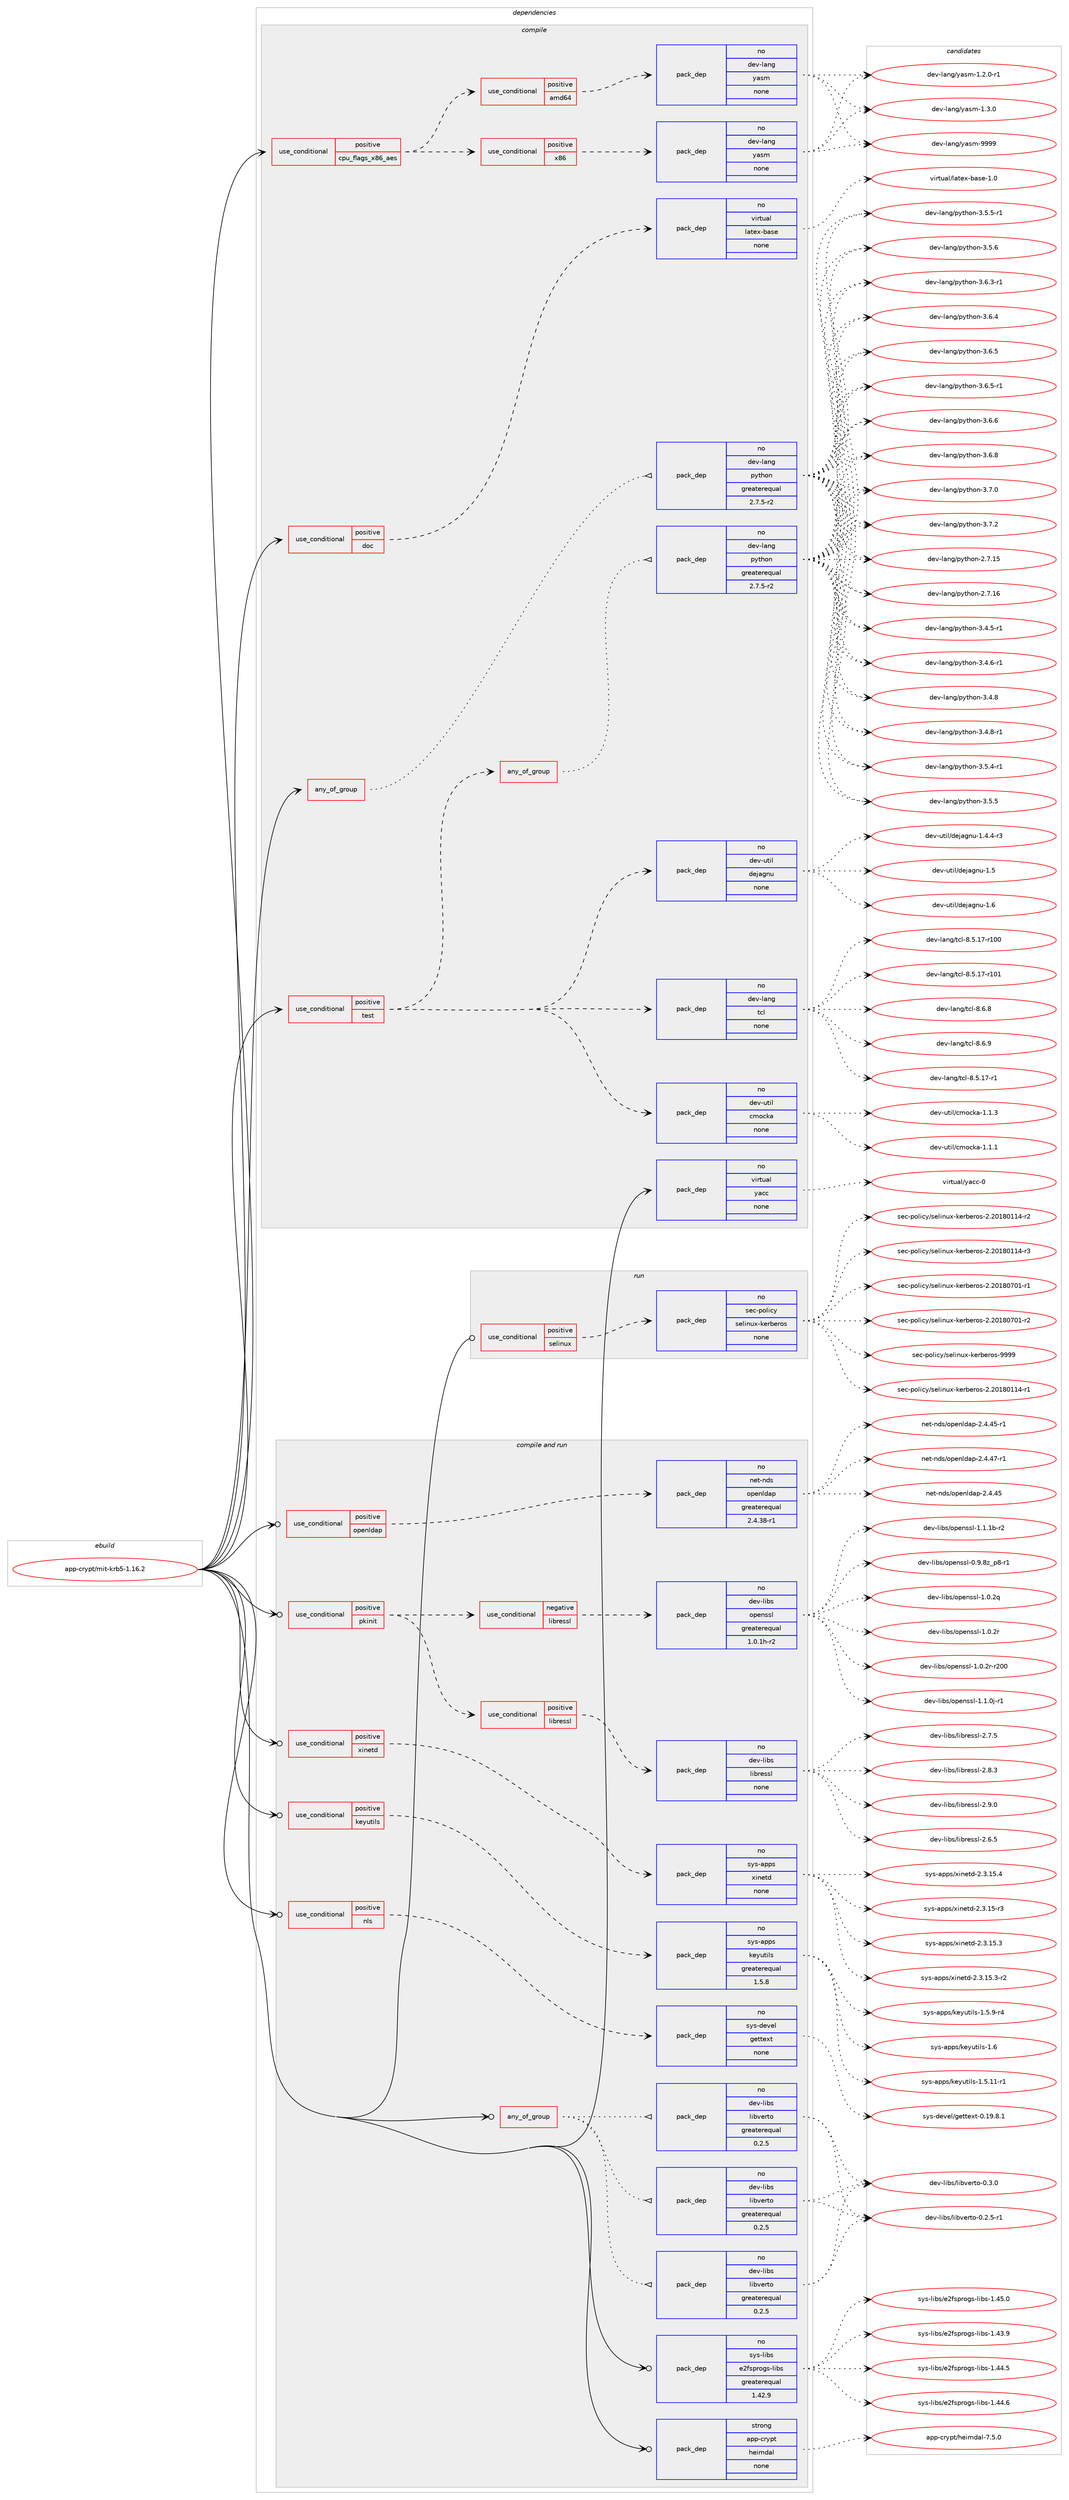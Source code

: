 digraph prolog {

# *************
# Graph options
# *************

newrank=true;
concentrate=true;
compound=true;
graph [rankdir=LR,fontname=Helvetica,fontsize=10,ranksep=1.5];#, ranksep=2.5, nodesep=0.2];
edge  [arrowhead=vee];
node  [fontname=Helvetica,fontsize=10];

# **********
# The ebuild
# **********

subgraph cluster_leftcol {
color=gray;
rank=same;
label=<<i>ebuild</i>>;
id [label="app-crypt/mit-krb5-1.16.2", color=red, width=4, href="../app-crypt/mit-krb5-1.16.2.svg"];
}

# ****************
# The dependencies
# ****************

subgraph cluster_midcol {
color=gray;
label=<<i>dependencies</i>>;
subgraph cluster_compile {
fillcolor="#eeeeee";
style=filled;
label=<<i>compile</i>>;
subgraph any19314 {
dependency1276328 [label=<<TABLE BORDER="0" CELLBORDER="1" CELLSPACING="0" CELLPADDING="4"><TR><TD CELLPADDING="10">any_of_group</TD></TR></TABLE>>, shape=none, color=red];subgraph pack908661 {
dependency1276329 [label=<<TABLE BORDER="0" CELLBORDER="1" CELLSPACING="0" CELLPADDING="4" WIDTH="220"><TR><TD ROWSPAN="6" CELLPADDING="30">pack_dep</TD></TR><TR><TD WIDTH="110">no</TD></TR><TR><TD>dev-lang</TD></TR><TR><TD>python</TD></TR><TR><TD>greaterequal</TD></TR><TR><TD>2.7.5-r2</TD></TR></TABLE>>, shape=none, color=blue];
}
dependency1276328:e -> dependency1276329:w [weight=20,style="dotted",arrowhead="oinv"];
}
id:e -> dependency1276328:w [weight=20,style="solid",arrowhead="vee"];
subgraph cond347826 {
dependency1276330 [label=<<TABLE BORDER="0" CELLBORDER="1" CELLSPACING="0" CELLPADDING="4"><TR><TD ROWSPAN="3" CELLPADDING="10">use_conditional</TD></TR><TR><TD>positive</TD></TR><TR><TD>cpu_flags_x86_aes</TD></TR></TABLE>>, shape=none, color=red];
subgraph cond347827 {
dependency1276331 [label=<<TABLE BORDER="0" CELLBORDER="1" CELLSPACING="0" CELLPADDING="4"><TR><TD ROWSPAN="3" CELLPADDING="10">use_conditional</TD></TR><TR><TD>positive</TD></TR><TR><TD>amd64</TD></TR></TABLE>>, shape=none, color=red];
subgraph pack908662 {
dependency1276332 [label=<<TABLE BORDER="0" CELLBORDER="1" CELLSPACING="0" CELLPADDING="4" WIDTH="220"><TR><TD ROWSPAN="6" CELLPADDING="30">pack_dep</TD></TR><TR><TD WIDTH="110">no</TD></TR><TR><TD>dev-lang</TD></TR><TR><TD>yasm</TD></TR><TR><TD>none</TD></TR><TR><TD></TD></TR></TABLE>>, shape=none, color=blue];
}
dependency1276331:e -> dependency1276332:w [weight=20,style="dashed",arrowhead="vee"];
}
dependency1276330:e -> dependency1276331:w [weight=20,style="dashed",arrowhead="vee"];
subgraph cond347828 {
dependency1276333 [label=<<TABLE BORDER="0" CELLBORDER="1" CELLSPACING="0" CELLPADDING="4"><TR><TD ROWSPAN="3" CELLPADDING="10">use_conditional</TD></TR><TR><TD>positive</TD></TR><TR><TD>x86</TD></TR></TABLE>>, shape=none, color=red];
subgraph pack908663 {
dependency1276334 [label=<<TABLE BORDER="0" CELLBORDER="1" CELLSPACING="0" CELLPADDING="4" WIDTH="220"><TR><TD ROWSPAN="6" CELLPADDING="30">pack_dep</TD></TR><TR><TD WIDTH="110">no</TD></TR><TR><TD>dev-lang</TD></TR><TR><TD>yasm</TD></TR><TR><TD>none</TD></TR><TR><TD></TD></TR></TABLE>>, shape=none, color=blue];
}
dependency1276333:e -> dependency1276334:w [weight=20,style="dashed",arrowhead="vee"];
}
dependency1276330:e -> dependency1276333:w [weight=20,style="dashed",arrowhead="vee"];
}
id:e -> dependency1276330:w [weight=20,style="solid",arrowhead="vee"];
subgraph cond347829 {
dependency1276335 [label=<<TABLE BORDER="0" CELLBORDER="1" CELLSPACING="0" CELLPADDING="4"><TR><TD ROWSPAN="3" CELLPADDING="10">use_conditional</TD></TR><TR><TD>positive</TD></TR><TR><TD>doc</TD></TR></TABLE>>, shape=none, color=red];
subgraph pack908664 {
dependency1276336 [label=<<TABLE BORDER="0" CELLBORDER="1" CELLSPACING="0" CELLPADDING="4" WIDTH="220"><TR><TD ROWSPAN="6" CELLPADDING="30">pack_dep</TD></TR><TR><TD WIDTH="110">no</TD></TR><TR><TD>virtual</TD></TR><TR><TD>latex-base</TD></TR><TR><TD>none</TD></TR><TR><TD></TD></TR></TABLE>>, shape=none, color=blue];
}
dependency1276335:e -> dependency1276336:w [weight=20,style="dashed",arrowhead="vee"];
}
id:e -> dependency1276335:w [weight=20,style="solid",arrowhead="vee"];
subgraph cond347830 {
dependency1276337 [label=<<TABLE BORDER="0" CELLBORDER="1" CELLSPACING="0" CELLPADDING="4"><TR><TD ROWSPAN="3" CELLPADDING="10">use_conditional</TD></TR><TR><TD>positive</TD></TR><TR><TD>test</TD></TR></TABLE>>, shape=none, color=red];
subgraph any19315 {
dependency1276338 [label=<<TABLE BORDER="0" CELLBORDER="1" CELLSPACING="0" CELLPADDING="4"><TR><TD CELLPADDING="10">any_of_group</TD></TR></TABLE>>, shape=none, color=red];subgraph pack908665 {
dependency1276339 [label=<<TABLE BORDER="0" CELLBORDER="1" CELLSPACING="0" CELLPADDING="4" WIDTH="220"><TR><TD ROWSPAN="6" CELLPADDING="30">pack_dep</TD></TR><TR><TD WIDTH="110">no</TD></TR><TR><TD>dev-lang</TD></TR><TR><TD>python</TD></TR><TR><TD>greaterequal</TD></TR><TR><TD>2.7.5-r2</TD></TR></TABLE>>, shape=none, color=blue];
}
dependency1276338:e -> dependency1276339:w [weight=20,style="dotted",arrowhead="oinv"];
}
dependency1276337:e -> dependency1276338:w [weight=20,style="dashed",arrowhead="vee"];
subgraph pack908666 {
dependency1276340 [label=<<TABLE BORDER="0" CELLBORDER="1" CELLSPACING="0" CELLPADDING="4" WIDTH="220"><TR><TD ROWSPAN="6" CELLPADDING="30">pack_dep</TD></TR><TR><TD WIDTH="110">no</TD></TR><TR><TD>dev-lang</TD></TR><TR><TD>tcl</TD></TR><TR><TD>none</TD></TR><TR><TD></TD></TR></TABLE>>, shape=none, color=blue];
}
dependency1276337:e -> dependency1276340:w [weight=20,style="dashed",arrowhead="vee"];
subgraph pack908667 {
dependency1276341 [label=<<TABLE BORDER="0" CELLBORDER="1" CELLSPACING="0" CELLPADDING="4" WIDTH="220"><TR><TD ROWSPAN="6" CELLPADDING="30">pack_dep</TD></TR><TR><TD WIDTH="110">no</TD></TR><TR><TD>dev-util</TD></TR><TR><TD>dejagnu</TD></TR><TR><TD>none</TD></TR><TR><TD></TD></TR></TABLE>>, shape=none, color=blue];
}
dependency1276337:e -> dependency1276341:w [weight=20,style="dashed",arrowhead="vee"];
subgraph pack908668 {
dependency1276342 [label=<<TABLE BORDER="0" CELLBORDER="1" CELLSPACING="0" CELLPADDING="4" WIDTH="220"><TR><TD ROWSPAN="6" CELLPADDING="30">pack_dep</TD></TR><TR><TD WIDTH="110">no</TD></TR><TR><TD>dev-util</TD></TR><TR><TD>cmocka</TD></TR><TR><TD>none</TD></TR><TR><TD></TD></TR></TABLE>>, shape=none, color=blue];
}
dependency1276337:e -> dependency1276342:w [weight=20,style="dashed",arrowhead="vee"];
}
id:e -> dependency1276337:w [weight=20,style="solid",arrowhead="vee"];
subgraph pack908669 {
dependency1276343 [label=<<TABLE BORDER="0" CELLBORDER="1" CELLSPACING="0" CELLPADDING="4" WIDTH="220"><TR><TD ROWSPAN="6" CELLPADDING="30">pack_dep</TD></TR><TR><TD WIDTH="110">no</TD></TR><TR><TD>virtual</TD></TR><TR><TD>yacc</TD></TR><TR><TD>none</TD></TR><TR><TD></TD></TR></TABLE>>, shape=none, color=blue];
}
id:e -> dependency1276343:w [weight=20,style="solid",arrowhead="vee"];
}
subgraph cluster_compileandrun {
fillcolor="#eeeeee";
style=filled;
label=<<i>compile and run</i>>;
subgraph any19316 {
dependency1276344 [label=<<TABLE BORDER="0" CELLBORDER="1" CELLSPACING="0" CELLPADDING="4"><TR><TD CELLPADDING="10">any_of_group</TD></TR></TABLE>>, shape=none, color=red];subgraph pack908670 {
dependency1276345 [label=<<TABLE BORDER="0" CELLBORDER="1" CELLSPACING="0" CELLPADDING="4" WIDTH="220"><TR><TD ROWSPAN="6" CELLPADDING="30">pack_dep</TD></TR><TR><TD WIDTH="110">no</TD></TR><TR><TD>dev-libs</TD></TR><TR><TD>libverto</TD></TR><TR><TD>greaterequal</TD></TR><TR><TD>0.2.5</TD></TR></TABLE>>, shape=none, color=blue];
}
dependency1276344:e -> dependency1276345:w [weight=20,style="dotted",arrowhead="oinv"];
subgraph pack908671 {
dependency1276346 [label=<<TABLE BORDER="0" CELLBORDER="1" CELLSPACING="0" CELLPADDING="4" WIDTH="220"><TR><TD ROWSPAN="6" CELLPADDING="30">pack_dep</TD></TR><TR><TD WIDTH="110">no</TD></TR><TR><TD>dev-libs</TD></TR><TR><TD>libverto</TD></TR><TR><TD>greaterequal</TD></TR><TR><TD>0.2.5</TD></TR></TABLE>>, shape=none, color=blue];
}
dependency1276344:e -> dependency1276346:w [weight=20,style="dotted",arrowhead="oinv"];
subgraph pack908672 {
dependency1276347 [label=<<TABLE BORDER="0" CELLBORDER="1" CELLSPACING="0" CELLPADDING="4" WIDTH="220"><TR><TD ROWSPAN="6" CELLPADDING="30">pack_dep</TD></TR><TR><TD WIDTH="110">no</TD></TR><TR><TD>dev-libs</TD></TR><TR><TD>libverto</TD></TR><TR><TD>greaterequal</TD></TR><TR><TD>0.2.5</TD></TR></TABLE>>, shape=none, color=blue];
}
dependency1276344:e -> dependency1276347:w [weight=20,style="dotted",arrowhead="oinv"];
}
id:e -> dependency1276344:w [weight=20,style="solid",arrowhead="odotvee"];
subgraph cond347831 {
dependency1276348 [label=<<TABLE BORDER="0" CELLBORDER="1" CELLSPACING="0" CELLPADDING="4"><TR><TD ROWSPAN="3" CELLPADDING="10">use_conditional</TD></TR><TR><TD>positive</TD></TR><TR><TD>keyutils</TD></TR></TABLE>>, shape=none, color=red];
subgraph pack908673 {
dependency1276349 [label=<<TABLE BORDER="0" CELLBORDER="1" CELLSPACING="0" CELLPADDING="4" WIDTH="220"><TR><TD ROWSPAN="6" CELLPADDING="30">pack_dep</TD></TR><TR><TD WIDTH="110">no</TD></TR><TR><TD>sys-apps</TD></TR><TR><TD>keyutils</TD></TR><TR><TD>greaterequal</TD></TR><TR><TD>1.5.8</TD></TR></TABLE>>, shape=none, color=blue];
}
dependency1276348:e -> dependency1276349:w [weight=20,style="dashed",arrowhead="vee"];
}
id:e -> dependency1276348:w [weight=20,style="solid",arrowhead="odotvee"];
subgraph cond347832 {
dependency1276350 [label=<<TABLE BORDER="0" CELLBORDER="1" CELLSPACING="0" CELLPADDING="4"><TR><TD ROWSPAN="3" CELLPADDING="10">use_conditional</TD></TR><TR><TD>positive</TD></TR><TR><TD>nls</TD></TR></TABLE>>, shape=none, color=red];
subgraph pack908674 {
dependency1276351 [label=<<TABLE BORDER="0" CELLBORDER="1" CELLSPACING="0" CELLPADDING="4" WIDTH="220"><TR><TD ROWSPAN="6" CELLPADDING="30">pack_dep</TD></TR><TR><TD WIDTH="110">no</TD></TR><TR><TD>sys-devel</TD></TR><TR><TD>gettext</TD></TR><TR><TD>none</TD></TR><TR><TD></TD></TR></TABLE>>, shape=none, color=blue];
}
dependency1276350:e -> dependency1276351:w [weight=20,style="dashed",arrowhead="vee"];
}
id:e -> dependency1276350:w [weight=20,style="solid",arrowhead="odotvee"];
subgraph cond347833 {
dependency1276352 [label=<<TABLE BORDER="0" CELLBORDER="1" CELLSPACING="0" CELLPADDING="4"><TR><TD ROWSPAN="3" CELLPADDING="10">use_conditional</TD></TR><TR><TD>positive</TD></TR><TR><TD>openldap</TD></TR></TABLE>>, shape=none, color=red];
subgraph pack908675 {
dependency1276353 [label=<<TABLE BORDER="0" CELLBORDER="1" CELLSPACING="0" CELLPADDING="4" WIDTH="220"><TR><TD ROWSPAN="6" CELLPADDING="30">pack_dep</TD></TR><TR><TD WIDTH="110">no</TD></TR><TR><TD>net-nds</TD></TR><TR><TD>openldap</TD></TR><TR><TD>greaterequal</TD></TR><TR><TD>2.4.38-r1</TD></TR></TABLE>>, shape=none, color=blue];
}
dependency1276352:e -> dependency1276353:w [weight=20,style="dashed",arrowhead="vee"];
}
id:e -> dependency1276352:w [weight=20,style="solid",arrowhead="odotvee"];
subgraph cond347834 {
dependency1276354 [label=<<TABLE BORDER="0" CELLBORDER="1" CELLSPACING="0" CELLPADDING="4"><TR><TD ROWSPAN="3" CELLPADDING="10">use_conditional</TD></TR><TR><TD>positive</TD></TR><TR><TD>pkinit</TD></TR></TABLE>>, shape=none, color=red];
subgraph cond347835 {
dependency1276355 [label=<<TABLE BORDER="0" CELLBORDER="1" CELLSPACING="0" CELLPADDING="4"><TR><TD ROWSPAN="3" CELLPADDING="10">use_conditional</TD></TR><TR><TD>negative</TD></TR><TR><TD>libressl</TD></TR></TABLE>>, shape=none, color=red];
subgraph pack908676 {
dependency1276356 [label=<<TABLE BORDER="0" CELLBORDER="1" CELLSPACING="0" CELLPADDING="4" WIDTH="220"><TR><TD ROWSPAN="6" CELLPADDING="30">pack_dep</TD></TR><TR><TD WIDTH="110">no</TD></TR><TR><TD>dev-libs</TD></TR><TR><TD>openssl</TD></TR><TR><TD>greaterequal</TD></TR><TR><TD>1.0.1h-r2</TD></TR></TABLE>>, shape=none, color=blue];
}
dependency1276355:e -> dependency1276356:w [weight=20,style="dashed",arrowhead="vee"];
}
dependency1276354:e -> dependency1276355:w [weight=20,style="dashed",arrowhead="vee"];
subgraph cond347836 {
dependency1276357 [label=<<TABLE BORDER="0" CELLBORDER="1" CELLSPACING="0" CELLPADDING="4"><TR><TD ROWSPAN="3" CELLPADDING="10">use_conditional</TD></TR><TR><TD>positive</TD></TR><TR><TD>libressl</TD></TR></TABLE>>, shape=none, color=red];
subgraph pack908677 {
dependency1276358 [label=<<TABLE BORDER="0" CELLBORDER="1" CELLSPACING="0" CELLPADDING="4" WIDTH="220"><TR><TD ROWSPAN="6" CELLPADDING="30">pack_dep</TD></TR><TR><TD WIDTH="110">no</TD></TR><TR><TD>dev-libs</TD></TR><TR><TD>libressl</TD></TR><TR><TD>none</TD></TR><TR><TD></TD></TR></TABLE>>, shape=none, color=blue];
}
dependency1276357:e -> dependency1276358:w [weight=20,style="dashed",arrowhead="vee"];
}
dependency1276354:e -> dependency1276357:w [weight=20,style="dashed",arrowhead="vee"];
}
id:e -> dependency1276354:w [weight=20,style="solid",arrowhead="odotvee"];
subgraph cond347837 {
dependency1276359 [label=<<TABLE BORDER="0" CELLBORDER="1" CELLSPACING="0" CELLPADDING="4"><TR><TD ROWSPAN="3" CELLPADDING="10">use_conditional</TD></TR><TR><TD>positive</TD></TR><TR><TD>xinetd</TD></TR></TABLE>>, shape=none, color=red];
subgraph pack908678 {
dependency1276360 [label=<<TABLE BORDER="0" CELLBORDER="1" CELLSPACING="0" CELLPADDING="4" WIDTH="220"><TR><TD ROWSPAN="6" CELLPADDING="30">pack_dep</TD></TR><TR><TD WIDTH="110">no</TD></TR><TR><TD>sys-apps</TD></TR><TR><TD>xinetd</TD></TR><TR><TD>none</TD></TR><TR><TD></TD></TR></TABLE>>, shape=none, color=blue];
}
dependency1276359:e -> dependency1276360:w [weight=20,style="dashed",arrowhead="vee"];
}
id:e -> dependency1276359:w [weight=20,style="solid",arrowhead="odotvee"];
subgraph pack908679 {
dependency1276361 [label=<<TABLE BORDER="0" CELLBORDER="1" CELLSPACING="0" CELLPADDING="4" WIDTH="220"><TR><TD ROWSPAN="6" CELLPADDING="30">pack_dep</TD></TR><TR><TD WIDTH="110">no</TD></TR><TR><TD>sys-libs</TD></TR><TR><TD>e2fsprogs-libs</TD></TR><TR><TD>greaterequal</TD></TR><TR><TD>1.42.9</TD></TR></TABLE>>, shape=none, color=blue];
}
id:e -> dependency1276361:w [weight=20,style="solid",arrowhead="odotvee"];
subgraph pack908680 {
dependency1276362 [label=<<TABLE BORDER="0" CELLBORDER="1" CELLSPACING="0" CELLPADDING="4" WIDTH="220"><TR><TD ROWSPAN="6" CELLPADDING="30">pack_dep</TD></TR><TR><TD WIDTH="110">strong</TD></TR><TR><TD>app-crypt</TD></TR><TR><TD>heimdal</TD></TR><TR><TD>none</TD></TR><TR><TD></TD></TR></TABLE>>, shape=none, color=blue];
}
id:e -> dependency1276362:w [weight=20,style="solid",arrowhead="odotvee"];
}
subgraph cluster_run {
fillcolor="#eeeeee";
style=filled;
label=<<i>run</i>>;
subgraph cond347838 {
dependency1276363 [label=<<TABLE BORDER="0" CELLBORDER="1" CELLSPACING="0" CELLPADDING="4"><TR><TD ROWSPAN="3" CELLPADDING="10">use_conditional</TD></TR><TR><TD>positive</TD></TR><TR><TD>selinux</TD></TR></TABLE>>, shape=none, color=red];
subgraph pack908681 {
dependency1276364 [label=<<TABLE BORDER="0" CELLBORDER="1" CELLSPACING="0" CELLPADDING="4" WIDTH="220"><TR><TD ROWSPAN="6" CELLPADDING="30">pack_dep</TD></TR><TR><TD WIDTH="110">no</TD></TR><TR><TD>sec-policy</TD></TR><TR><TD>selinux-kerberos</TD></TR><TR><TD>none</TD></TR><TR><TD></TD></TR></TABLE>>, shape=none, color=blue];
}
dependency1276363:e -> dependency1276364:w [weight=20,style="dashed",arrowhead="vee"];
}
id:e -> dependency1276363:w [weight=20,style="solid",arrowhead="odot"];
}
}

# **************
# The candidates
# **************

subgraph cluster_choices {
rank=same;
color=gray;
label=<<i>candidates</i>>;

subgraph choice908661 {
color=black;
nodesep=1;
choice10010111845108971101034711212111610411111045504655464953 [label="dev-lang/python-2.7.15", color=red, width=4,href="../dev-lang/python-2.7.15.svg"];
choice10010111845108971101034711212111610411111045504655464954 [label="dev-lang/python-2.7.16", color=red, width=4,href="../dev-lang/python-2.7.16.svg"];
choice1001011184510897110103471121211161041111104551465246534511449 [label="dev-lang/python-3.4.5-r1", color=red, width=4,href="../dev-lang/python-3.4.5-r1.svg"];
choice1001011184510897110103471121211161041111104551465246544511449 [label="dev-lang/python-3.4.6-r1", color=red, width=4,href="../dev-lang/python-3.4.6-r1.svg"];
choice100101118451089711010347112121116104111110455146524656 [label="dev-lang/python-3.4.8", color=red, width=4,href="../dev-lang/python-3.4.8.svg"];
choice1001011184510897110103471121211161041111104551465246564511449 [label="dev-lang/python-3.4.8-r1", color=red, width=4,href="../dev-lang/python-3.4.8-r1.svg"];
choice1001011184510897110103471121211161041111104551465346524511449 [label="dev-lang/python-3.5.4-r1", color=red, width=4,href="../dev-lang/python-3.5.4-r1.svg"];
choice100101118451089711010347112121116104111110455146534653 [label="dev-lang/python-3.5.5", color=red, width=4,href="../dev-lang/python-3.5.5.svg"];
choice1001011184510897110103471121211161041111104551465346534511449 [label="dev-lang/python-3.5.5-r1", color=red, width=4,href="../dev-lang/python-3.5.5-r1.svg"];
choice100101118451089711010347112121116104111110455146534654 [label="dev-lang/python-3.5.6", color=red, width=4,href="../dev-lang/python-3.5.6.svg"];
choice1001011184510897110103471121211161041111104551465446514511449 [label="dev-lang/python-3.6.3-r1", color=red, width=4,href="../dev-lang/python-3.6.3-r1.svg"];
choice100101118451089711010347112121116104111110455146544652 [label="dev-lang/python-3.6.4", color=red, width=4,href="../dev-lang/python-3.6.4.svg"];
choice100101118451089711010347112121116104111110455146544653 [label="dev-lang/python-3.6.5", color=red, width=4,href="../dev-lang/python-3.6.5.svg"];
choice1001011184510897110103471121211161041111104551465446534511449 [label="dev-lang/python-3.6.5-r1", color=red, width=4,href="../dev-lang/python-3.6.5-r1.svg"];
choice100101118451089711010347112121116104111110455146544654 [label="dev-lang/python-3.6.6", color=red, width=4,href="../dev-lang/python-3.6.6.svg"];
choice100101118451089711010347112121116104111110455146544656 [label="dev-lang/python-3.6.8", color=red, width=4,href="../dev-lang/python-3.6.8.svg"];
choice100101118451089711010347112121116104111110455146554648 [label="dev-lang/python-3.7.0", color=red, width=4,href="../dev-lang/python-3.7.0.svg"];
choice100101118451089711010347112121116104111110455146554650 [label="dev-lang/python-3.7.2", color=red, width=4,href="../dev-lang/python-3.7.2.svg"];
dependency1276329:e -> choice10010111845108971101034711212111610411111045504655464953:w [style=dotted,weight="100"];
dependency1276329:e -> choice10010111845108971101034711212111610411111045504655464954:w [style=dotted,weight="100"];
dependency1276329:e -> choice1001011184510897110103471121211161041111104551465246534511449:w [style=dotted,weight="100"];
dependency1276329:e -> choice1001011184510897110103471121211161041111104551465246544511449:w [style=dotted,weight="100"];
dependency1276329:e -> choice100101118451089711010347112121116104111110455146524656:w [style=dotted,weight="100"];
dependency1276329:e -> choice1001011184510897110103471121211161041111104551465246564511449:w [style=dotted,weight="100"];
dependency1276329:e -> choice1001011184510897110103471121211161041111104551465346524511449:w [style=dotted,weight="100"];
dependency1276329:e -> choice100101118451089711010347112121116104111110455146534653:w [style=dotted,weight="100"];
dependency1276329:e -> choice1001011184510897110103471121211161041111104551465346534511449:w [style=dotted,weight="100"];
dependency1276329:e -> choice100101118451089711010347112121116104111110455146534654:w [style=dotted,weight="100"];
dependency1276329:e -> choice1001011184510897110103471121211161041111104551465446514511449:w [style=dotted,weight="100"];
dependency1276329:e -> choice100101118451089711010347112121116104111110455146544652:w [style=dotted,weight="100"];
dependency1276329:e -> choice100101118451089711010347112121116104111110455146544653:w [style=dotted,weight="100"];
dependency1276329:e -> choice1001011184510897110103471121211161041111104551465446534511449:w [style=dotted,weight="100"];
dependency1276329:e -> choice100101118451089711010347112121116104111110455146544654:w [style=dotted,weight="100"];
dependency1276329:e -> choice100101118451089711010347112121116104111110455146544656:w [style=dotted,weight="100"];
dependency1276329:e -> choice100101118451089711010347112121116104111110455146554648:w [style=dotted,weight="100"];
dependency1276329:e -> choice100101118451089711010347112121116104111110455146554650:w [style=dotted,weight="100"];
}
subgraph choice908662 {
color=black;
nodesep=1;
choice100101118451089711010347121971151094549465046484511449 [label="dev-lang/yasm-1.2.0-r1", color=red, width=4,href="../dev-lang/yasm-1.2.0-r1.svg"];
choice10010111845108971101034712197115109454946514648 [label="dev-lang/yasm-1.3.0", color=red, width=4,href="../dev-lang/yasm-1.3.0.svg"];
choice100101118451089711010347121971151094557575757 [label="dev-lang/yasm-9999", color=red, width=4,href="../dev-lang/yasm-9999.svg"];
dependency1276332:e -> choice100101118451089711010347121971151094549465046484511449:w [style=dotted,weight="100"];
dependency1276332:e -> choice10010111845108971101034712197115109454946514648:w [style=dotted,weight="100"];
dependency1276332:e -> choice100101118451089711010347121971151094557575757:w [style=dotted,weight="100"];
}
subgraph choice908663 {
color=black;
nodesep=1;
choice100101118451089711010347121971151094549465046484511449 [label="dev-lang/yasm-1.2.0-r1", color=red, width=4,href="../dev-lang/yasm-1.2.0-r1.svg"];
choice10010111845108971101034712197115109454946514648 [label="dev-lang/yasm-1.3.0", color=red, width=4,href="../dev-lang/yasm-1.3.0.svg"];
choice100101118451089711010347121971151094557575757 [label="dev-lang/yasm-9999", color=red, width=4,href="../dev-lang/yasm-9999.svg"];
dependency1276334:e -> choice100101118451089711010347121971151094549465046484511449:w [style=dotted,weight="100"];
dependency1276334:e -> choice10010111845108971101034712197115109454946514648:w [style=dotted,weight="100"];
dependency1276334:e -> choice100101118451089711010347121971151094557575757:w [style=dotted,weight="100"];
}
subgraph choice908664 {
color=black;
nodesep=1;
choice11810511411611797108471089711610112045989711510145494648 [label="virtual/latex-base-1.0", color=red, width=4,href="../virtual/latex-base-1.0.svg"];
dependency1276336:e -> choice11810511411611797108471089711610112045989711510145494648:w [style=dotted,weight="100"];
}
subgraph choice908665 {
color=black;
nodesep=1;
choice10010111845108971101034711212111610411111045504655464953 [label="dev-lang/python-2.7.15", color=red, width=4,href="../dev-lang/python-2.7.15.svg"];
choice10010111845108971101034711212111610411111045504655464954 [label="dev-lang/python-2.7.16", color=red, width=4,href="../dev-lang/python-2.7.16.svg"];
choice1001011184510897110103471121211161041111104551465246534511449 [label="dev-lang/python-3.4.5-r1", color=red, width=4,href="../dev-lang/python-3.4.5-r1.svg"];
choice1001011184510897110103471121211161041111104551465246544511449 [label="dev-lang/python-3.4.6-r1", color=red, width=4,href="../dev-lang/python-3.4.6-r1.svg"];
choice100101118451089711010347112121116104111110455146524656 [label="dev-lang/python-3.4.8", color=red, width=4,href="../dev-lang/python-3.4.8.svg"];
choice1001011184510897110103471121211161041111104551465246564511449 [label="dev-lang/python-3.4.8-r1", color=red, width=4,href="../dev-lang/python-3.4.8-r1.svg"];
choice1001011184510897110103471121211161041111104551465346524511449 [label="dev-lang/python-3.5.4-r1", color=red, width=4,href="../dev-lang/python-3.5.4-r1.svg"];
choice100101118451089711010347112121116104111110455146534653 [label="dev-lang/python-3.5.5", color=red, width=4,href="../dev-lang/python-3.5.5.svg"];
choice1001011184510897110103471121211161041111104551465346534511449 [label="dev-lang/python-3.5.5-r1", color=red, width=4,href="../dev-lang/python-3.5.5-r1.svg"];
choice100101118451089711010347112121116104111110455146534654 [label="dev-lang/python-3.5.6", color=red, width=4,href="../dev-lang/python-3.5.6.svg"];
choice1001011184510897110103471121211161041111104551465446514511449 [label="dev-lang/python-3.6.3-r1", color=red, width=4,href="../dev-lang/python-3.6.3-r1.svg"];
choice100101118451089711010347112121116104111110455146544652 [label="dev-lang/python-3.6.4", color=red, width=4,href="../dev-lang/python-3.6.4.svg"];
choice100101118451089711010347112121116104111110455146544653 [label="dev-lang/python-3.6.5", color=red, width=4,href="../dev-lang/python-3.6.5.svg"];
choice1001011184510897110103471121211161041111104551465446534511449 [label="dev-lang/python-3.6.5-r1", color=red, width=4,href="../dev-lang/python-3.6.5-r1.svg"];
choice100101118451089711010347112121116104111110455146544654 [label="dev-lang/python-3.6.6", color=red, width=4,href="../dev-lang/python-3.6.6.svg"];
choice100101118451089711010347112121116104111110455146544656 [label="dev-lang/python-3.6.8", color=red, width=4,href="../dev-lang/python-3.6.8.svg"];
choice100101118451089711010347112121116104111110455146554648 [label="dev-lang/python-3.7.0", color=red, width=4,href="../dev-lang/python-3.7.0.svg"];
choice100101118451089711010347112121116104111110455146554650 [label="dev-lang/python-3.7.2", color=red, width=4,href="../dev-lang/python-3.7.2.svg"];
dependency1276339:e -> choice10010111845108971101034711212111610411111045504655464953:w [style=dotted,weight="100"];
dependency1276339:e -> choice10010111845108971101034711212111610411111045504655464954:w [style=dotted,weight="100"];
dependency1276339:e -> choice1001011184510897110103471121211161041111104551465246534511449:w [style=dotted,weight="100"];
dependency1276339:e -> choice1001011184510897110103471121211161041111104551465246544511449:w [style=dotted,weight="100"];
dependency1276339:e -> choice100101118451089711010347112121116104111110455146524656:w [style=dotted,weight="100"];
dependency1276339:e -> choice1001011184510897110103471121211161041111104551465246564511449:w [style=dotted,weight="100"];
dependency1276339:e -> choice1001011184510897110103471121211161041111104551465346524511449:w [style=dotted,weight="100"];
dependency1276339:e -> choice100101118451089711010347112121116104111110455146534653:w [style=dotted,weight="100"];
dependency1276339:e -> choice1001011184510897110103471121211161041111104551465346534511449:w [style=dotted,weight="100"];
dependency1276339:e -> choice100101118451089711010347112121116104111110455146534654:w [style=dotted,weight="100"];
dependency1276339:e -> choice1001011184510897110103471121211161041111104551465446514511449:w [style=dotted,weight="100"];
dependency1276339:e -> choice100101118451089711010347112121116104111110455146544652:w [style=dotted,weight="100"];
dependency1276339:e -> choice100101118451089711010347112121116104111110455146544653:w [style=dotted,weight="100"];
dependency1276339:e -> choice1001011184510897110103471121211161041111104551465446534511449:w [style=dotted,weight="100"];
dependency1276339:e -> choice100101118451089711010347112121116104111110455146544654:w [style=dotted,weight="100"];
dependency1276339:e -> choice100101118451089711010347112121116104111110455146544656:w [style=dotted,weight="100"];
dependency1276339:e -> choice100101118451089711010347112121116104111110455146554648:w [style=dotted,weight="100"];
dependency1276339:e -> choice100101118451089711010347112121116104111110455146554650:w [style=dotted,weight="100"];
}
subgraph choice908666 {
color=black;
nodesep=1;
choice10010111845108971101034711699108455646534649554511449 [label="dev-lang/tcl-8.5.17-r1", color=red, width=4,href="../dev-lang/tcl-8.5.17-r1.svg"];
choice100101118451089711010347116991084556465346495545114494848 [label="dev-lang/tcl-8.5.17-r100", color=red, width=4,href="../dev-lang/tcl-8.5.17-r100.svg"];
choice100101118451089711010347116991084556465346495545114494849 [label="dev-lang/tcl-8.5.17-r101", color=red, width=4,href="../dev-lang/tcl-8.5.17-r101.svg"];
choice10010111845108971101034711699108455646544656 [label="dev-lang/tcl-8.6.8", color=red, width=4,href="../dev-lang/tcl-8.6.8.svg"];
choice10010111845108971101034711699108455646544657 [label="dev-lang/tcl-8.6.9", color=red, width=4,href="../dev-lang/tcl-8.6.9.svg"];
dependency1276340:e -> choice10010111845108971101034711699108455646534649554511449:w [style=dotted,weight="100"];
dependency1276340:e -> choice100101118451089711010347116991084556465346495545114494848:w [style=dotted,weight="100"];
dependency1276340:e -> choice100101118451089711010347116991084556465346495545114494849:w [style=dotted,weight="100"];
dependency1276340:e -> choice10010111845108971101034711699108455646544656:w [style=dotted,weight="100"];
dependency1276340:e -> choice10010111845108971101034711699108455646544657:w [style=dotted,weight="100"];
}
subgraph choice908667 {
color=black;
nodesep=1;
choice1001011184511711610510847100101106971031101174549465246524511451 [label="dev-util/dejagnu-1.4.4-r3", color=red, width=4,href="../dev-util/dejagnu-1.4.4-r3.svg"];
choice10010111845117116105108471001011069710311011745494653 [label="dev-util/dejagnu-1.5", color=red, width=4,href="../dev-util/dejagnu-1.5.svg"];
choice10010111845117116105108471001011069710311011745494654 [label="dev-util/dejagnu-1.6", color=red, width=4,href="../dev-util/dejagnu-1.6.svg"];
dependency1276341:e -> choice1001011184511711610510847100101106971031101174549465246524511451:w [style=dotted,weight="100"];
dependency1276341:e -> choice10010111845117116105108471001011069710311011745494653:w [style=dotted,weight="100"];
dependency1276341:e -> choice10010111845117116105108471001011069710311011745494654:w [style=dotted,weight="100"];
}
subgraph choice908668 {
color=black;
nodesep=1;
choice1001011184511711610510847991091119910797454946494649 [label="dev-util/cmocka-1.1.1", color=red, width=4,href="../dev-util/cmocka-1.1.1.svg"];
choice1001011184511711610510847991091119910797454946494651 [label="dev-util/cmocka-1.1.3", color=red, width=4,href="../dev-util/cmocka-1.1.3.svg"];
dependency1276342:e -> choice1001011184511711610510847991091119910797454946494649:w [style=dotted,weight="100"];
dependency1276342:e -> choice1001011184511711610510847991091119910797454946494651:w [style=dotted,weight="100"];
}
subgraph choice908669 {
color=black;
nodesep=1;
choice11810511411611797108471219799994548 [label="virtual/yacc-0", color=red, width=4,href="../virtual/yacc-0.svg"];
dependency1276343:e -> choice11810511411611797108471219799994548:w [style=dotted,weight="100"];
}
subgraph choice908670 {
color=black;
nodesep=1;
choice100101118451081059811547108105981181011141161114548465046534511449 [label="dev-libs/libverto-0.2.5-r1", color=red, width=4,href="../dev-libs/libverto-0.2.5-r1.svg"];
choice10010111845108105981154710810598118101114116111454846514648 [label="dev-libs/libverto-0.3.0", color=red, width=4,href="../dev-libs/libverto-0.3.0.svg"];
dependency1276345:e -> choice100101118451081059811547108105981181011141161114548465046534511449:w [style=dotted,weight="100"];
dependency1276345:e -> choice10010111845108105981154710810598118101114116111454846514648:w [style=dotted,weight="100"];
}
subgraph choice908671 {
color=black;
nodesep=1;
choice100101118451081059811547108105981181011141161114548465046534511449 [label="dev-libs/libverto-0.2.5-r1", color=red, width=4,href="../dev-libs/libverto-0.2.5-r1.svg"];
choice10010111845108105981154710810598118101114116111454846514648 [label="dev-libs/libverto-0.3.0", color=red, width=4,href="../dev-libs/libverto-0.3.0.svg"];
dependency1276346:e -> choice100101118451081059811547108105981181011141161114548465046534511449:w [style=dotted,weight="100"];
dependency1276346:e -> choice10010111845108105981154710810598118101114116111454846514648:w [style=dotted,weight="100"];
}
subgraph choice908672 {
color=black;
nodesep=1;
choice100101118451081059811547108105981181011141161114548465046534511449 [label="dev-libs/libverto-0.2.5-r1", color=red, width=4,href="../dev-libs/libverto-0.2.5-r1.svg"];
choice10010111845108105981154710810598118101114116111454846514648 [label="dev-libs/libverto-0.3.0", color=red, width=4,href="../dev-libs/libverto-0.3.0.svg"];
dependency1276347:e -> choice100101118451081059811547108105981181011141161114548465046534511449:w [style=dotted,weight="100"];
dependency1276347:e -> choice10010111845108105981154710810598118101114116111454846514648:w [style=dotted,weight="100"];
}
subgraph choice908673 {
color=black;
nodesep=1;
choice115121115459711211211547107101121117116105108115454946534649494511449 [label="sys-apps/keyutils-1.5.11-r1", color=red, width=4,href="../sys-apps/keyutils-1.5.11-r1.svg"];
choice1151211154597112112115471071011211171161051081154549465346574511452 [label="sys-apps/keyutils-1.5.9-r4", color=red, width=4,href="../sys-apps/keyutils-1.5.9-r4.svg"];
choice11512111545971121121154710710112111711610510811545494654 [label="sys-apps/keyutils-1.6", color=red, width=4,href="../sys-apps/keyutils-1.6.svg"];
dependency1276349:e -> choice115121115459711211211547107101121117116105108115454946534649494511449:w [style=dotted,weight="100"];
dependency1276349:e -> choice1151211154597112112115471071011211171161051081154549465346574511452:w [style=dotted,weight="100"];
dependency1276349:e -> choice11512111545971121121154710710112111711610510811545494654:w [style=dotted,weight="100"];
}
subgraph choice908674 {
color=black;
nodesep=1;
choice1151211154510010111810110847103101116116101120116454846495746564649 [label="sys-devel/gettext-0.19.8.1", color=red, width=4,href="../sys-devel/gettext-0.19.8.1.svg"];
dependency1276351:e -> choice1151211154510010111810110847103101116116101120116454846495746564649:w [style=dotted,weight="100"];
}
subgraph choice908675 {
color=black;
nodesep=1;
choice11010111645110100115471111121011101081009711245504652465253 [label="net-nds/openldap-2.4.45", color=red, width=4,href="../net-nds/openldap-2.4.45.svg"];
choice110101116451101001154711111210111010810097112455046524652534511449 [label="net-nds/openldap-2.4.45-r1", color=red, width=4,href="../net-nds/openldap-2.4.45-r1.svg"];
choice110101116451101001154711111210111010810097112455046524652554511449 [label="net-nds/openldap-2.4.47-r1", color=red, width=4,href="../net-nds/openldap-2.4.47-r1.svg"];
dependency1276353:e -> choice11010111645110100115471111121011101081009711245504652465253:w [style=dotted,weight="100"];
dependency1276353:e -> choice110101116451101001154711111210111010810097112455046524652534511449:w [style=dotted,weight="100"];
dependency1276353:e -> choice110101116451101001154711111210111010810097112455046524652554511449:w [style=dotted,weight="100"];
}
subgraph choice908676 {
color=black;
nodesep=1;
choice10010111845108105981154711111210111011511510845484657465612295112564511449 [label="dev-libs/openssl-0.9.8z_p8-r1", color=red, width=4,href="../dev-libs/openssl-0.9.8z_p8-r1.svg"];
choice100101118451081059811547111112101110115115108454946484650113 [label="dev-libs/openssl-1.0.2q", color=red, width=4,href="../dev-libs/openssl-1.0.2q.svg"];
choice100101118451081059811547111112101110115115108454946484650114 [label="dev-libs/openssl-1.0.2r", color=red, width=4,href="../dev-libs/openssl-1.0.2r.svg"];
choice10010111845108105981154711111210111011511510845494648465011445114504848 [label="dev-libs/openssl-1.0.2r-r200", color=red, width=4,href="../dev-libs/openssl-1.0.2r-r200.svg"];
choice1001011184510810598115471111121011101151151084549464946481064511449 [label="dev-libs/openssl-1.1.0j-r1", color=red, width=4,href="../dev-libs/openssl-1.1.0j-r1.svg"];
choice100101118451081059811547111112101110115115108454946494649984511450 [label="dev-libs/openssl-1.1.1b-r2", color=red, width=4,href="../dev-libs/openssl-1.1.1b-r2.svg"];
dependency1276356:e -> choice10010111845108105981154711111210111011511510845484657465612295112564511449:w [style=dotted,weight="100"];
dependency1276356:e -> choice100101118451081059811547111112101110115115108454946484650113:w [style=dotted,weight="100"];
dependency1276356:e -> choice100101118451081059811547111112101110115115108454946484650114:w [style=dotted,weight="100"];
dependency1276356:e -> choice10010111845108105981154711111210111011511510845494648465011445114504848:w [style=dotted,weight="100"];
dependency1276356:e -> choice1001011184510810598115471111121011101151151084549464946481064511449:w [style=dotted,weight="100"];
dependency1276356:e -> choice100101118451081059811547111112101110115115108454946494649984511450:w [style=dotted,weight="100"];
}
subgraph choice908677 {
color=black;
nodesep=1;
choice10010111845108105981154710810598114101115115108455046544653 [label="dev-libs/libressl-2.6.5", color=red, width=4,href="../dev-libs/libressl-2.6.5.svg"];
choice10010111845108105981154710810598114101115115108455046554653 [label="dev-libs/libressl-2.7.5", color=red, width=4,href="../dev-libs/libressl-2.7.5.svg"];
choice10010111845108105981154710810598114101115115108455046564651 [label="dev-libs/libressl-2.8.3", color=red, width=4,href="../dev-libs/libressl-2.8.3.svg"];
choice10010111845108105981154710810598114101115115108455046574648 [label="dev-libs/libressl-2.9.0", color=red, width=4,href="../dev-libs/libressl-2.9.0.svg"];
dependency1276358:e -> choice10010111845108105981154710810598114101115115108455046544653:w [style=dotted,weight="100"];
dependency1276358:e -> choice10010111845108105981154710810598114101115115108455046554653:w [style=dotted,weight="100"];
dependency1276358:e -> choice10010111845108105981154710810598114101115115108455046564651:w [style=dotted,weight="100"];
dependency1276358:e -> choice10010111845108105981154710810598114101115115108455046574648:w [style=dotted,weight="100"];
}
subgraph choice908678 {
color=black;
nodesep=1;
choice115121115459711211211547120105110101116100455046514649534511451 [label="sys-apps/xinetd-2.3.15-r3", color=red, width=4,href="../sys-apps/xinetd-2.3.15-r3.svg"];
choice115121115459711211211547120105110101116100455046514649534651 [label="sys-apps/xinetd-2.3.15.3", color=red, width=4,href="../sys-apps/xinetd-2.3.15.3.svg"];
choice1151211154597112112115471201051101011161004550465146495346514511450 [label="sys-apps/xinetd-2.3.15.3-r2", color=red, width=4,href="../sys-apps/xinetd-2.3.15.3-r2.svg"];
choice115121115459711211211547120105110101116100455046514649534652 [label="sys-apps/xinetd-2.3.15.4", color=red, width=4,href="../sys-apps/xinetd-2.3.15.4.svg"];
dependency1276360:e -> choice115121115459711211211547120105110101116100455046514649534511451:w [style=dotted,weight="100"];
dependency1276360:e -> choice115121115459711211211547120105110101116100455046514649534651:w [style=dotted,weight="100"];
dependency1276360:e -> choice1151211154597112112115471201051101011161004550465146495346514511450:w [style=dotted,weight="100"];
dependency1276360:e -> choice115121115459711211211547120105110101116100455046514649534652:w [style=dotted,weight="100"];
}
subgraph choice908679 {
color=black;
nodesep=1;
choice11512111545108105981154710150102115112114111103115451081059811545494652514657 [label="sys-libs/e2fsprogs-libs-1.43.9", color=red, width=4,href="../sys-libs/e2fsprogs-libs-1.43.9.svg"];
choice11512111545108105981154710150102115112114111103115451081059811545494652524653 [label="sys-libs/e2fsprogs-libs-1.44.5", color=red, width=4,href="../sys-libs/e2fsprogs-libs-1.44.5.svg"];
choice11512111545108105981154710150102115112114111103115451081059811545494652524654 [label="sys-libs/e2fsprogs-libs-1.44.6", color=red, width=4,href="../sys-libs/e2fsprogs-libs-1.44.6.svg"];
choice11512111545108105981154710150102115112114111103115451081059811545494652534648 [label="sys-libs/e2fsprogs-libs-1.45.0", color=red, width=4,href="../sys-libs/e2fsprogs-libs-1.45.0.svg"];
dependency1276361:e -> choice11512111545108105981154710150102115112114111103115451081059811545494652514657:w [style=dotted,weight="100"];
dependency1276361:e -> choice11512111545108105981154710150102115112114111103115451081059811545494652524653:w [style=dotted,weight="100"];
dependency1276361:e -> choice11512111545108105981154710150102115112114111103115451081059811545494652524654:w [style=dotted,weight="100"];
dependency1276361:e -> choice11512111545108105981154710150102115112114111103115451081059811545494652534648:w [style=dotted,weight="100"];
}
subgraph choice908680 {
color=black;
nodesep=1;
choice9711211245991141211121164710410110510910097108455546534648 [label="app-crypt/heimdal-7.5.0", color=red, width=4,href="../app-crypt/heimdal-7.5.0.svg"];
dependency1276362:e -> choice9711211245991141211121164710410110510910097108455546534648:w [style=dotted,weight="100"];
}
subgraph choice908681 {
color=black;
nodesep=1;
choice11510199451121111081059912147115101108105110117120451071011149810111411111545504650484956484949524511449 [label="sec-policy/selinux-kerberos-2.20180114-r1", color=red, width=4,href="../sec-policy/selinux-kerberos-2.20180114-r1.svg"];
choice11510199451121111081059912147115101108105110117120451071011149810111411111545504650484956484949524511450 [label="sec-policy/selinux-kerberos-2.20180114-r2", color=red, width=4,href="../sec-policy/selinux-kerberos-2.20180114-r2.svg"];
choice11510199451121111081059912147115101108105110117120451071011149810111411111545504650484956484949524511451 [label="sec-policy/selinux-kerberos-2.20180114-r3", color=red, width=4,href="../sec-policy/selinux-kerberos-2.20180114-r3.svg"];
choice11510199451121111081059912147115101108105110117120451071011149810111411111545504650484956485548494511449 [label="sec-policy/selinux-kerberos-2.20180701-r1", color=red, width=4,href="../sec-policy/selinux-kerberos-2.20180701-r1.svg"];
choice11510199451121111081059912147115101108105110117120451071011149810111411111545504650484956485548494511450 [label="sec-policy/selinux-kerberos-2.20180701-r2", color=red, width=4,href="../sec-policy/selinux-kerberos-2.20180701-r2.svg"];
choice1151019945112111108105991214711510110810511011712045107101114981011141111154557575757 [label="sec-policy/selinux-kerberos-9999", color=red, width=4,href="../sec-policy/selinux-kerberos-9999.svg"];
dependency1276364:e -> choice11510199451121111081059912147115101108105110117120451071011149810111411111545504650484956484949524511449:w [style=dotted,weight="100"];
dependency1276364:e -> choice11510199451121111081059912147115101108105110117120451071011149810111411111545504650484956484949524511450:w [style=dotted,weight="100"];
dependency1276364:e -> choice11510199451121111081059912147115101108105110117120451071011149810111411111545504650484956484949524511451:w [style=dotted,weight="100"];
dependency1276364:e -> choice11510199451121111081059912147115101108105110117120451071011149810111411111545504650484956485548494511449:w [style=dotted,weight="100"];
dependency1276364:e -> choice11510199451121111081059912147115101108105110117120451071011149810111411111545504650484956485548494511450:w [style=dotted,weight="100"];
dependency1276364:e -> choice1151019945112111108105991214711510110810511011712045107101114981011141111154557575757:w [style=dotted,weight="100"];
}
}

}

